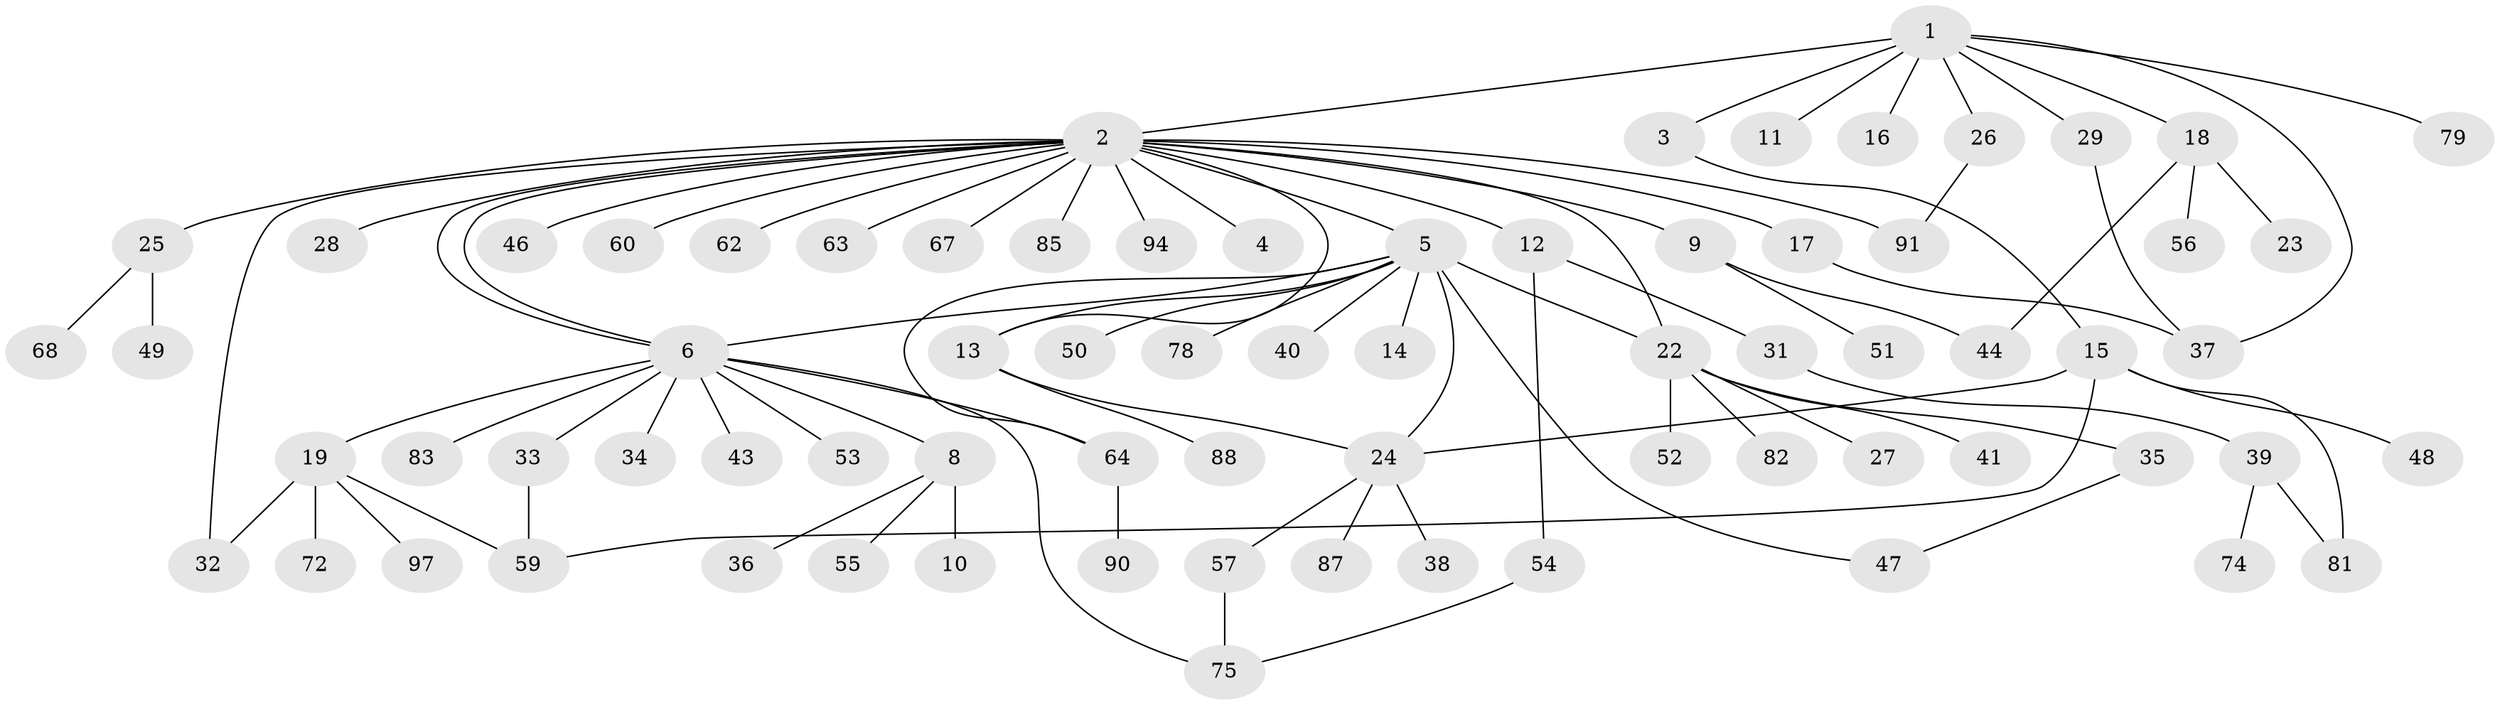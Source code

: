 // Generated by graph-tools (version 1.1) at 2025/51/02/27/25 19:51:56]
// undirected, 73 vertices, 90 edges
graph export_dot {
graph [start="1"]
  node [color=gray90,style=filled];
  1 [super="+80"];
  2 [super="+21"];
  3;
  4;
  5 [super="+7"];
  6 [super="+20"];
  8 [super="+58"];
  9;
  10;
  11;
  12;
  13 [super="+86"];
  14 [super="+96"];
  15 [super="+30"];
  16;
  17;
  18 [super="+61"];
  19 [super="+70"];
  22 [super="+73"];
  23;
  24 [super="+42"];
  25;
  26;
  27;
  28;
  29;
  31 [super="+45"];
  32 [super="+71"];
  33;
  34;
  35;
  36;
  37 [super="+69"];
  38;
  39 [super="+93"];
  40;
  41 [super="+89"];
  43;
  44;
  46 [super="+95"];
  47 [super="+76"];
  48;
  49;
  50;
  51 [super="+99"];
  52;
  53;
  54 [super="+65"];
  55;
  56 [super="+98"];
  57 [super="+92"];
  59 [super="+66"];
  60;
  62;
  63;
  64 [super="+84"];
  67;
  68;
  72 [super="+77"];
  74;
  75;
  78;
  79;
  81;
  82;
  83;
  85;
  87;
  88;
  90;
  91;
  94;
  97;
  1 -- 2 [weight=2];
  1 -- 3;
  1 -- 11;
  1 -- 16;
  1 -- 18;
  1 -- 26;
  1 -- 29;
  1 -- 37;
  1 -- 79;
  2 -- 4;
  2 -- 5;
  2 -- 6;
  2 -- 6;
  2 -- 9;
  2 -- 12;
  2 -- 13;
  2 -- 17;
  2 -- 22;
  2 -- 28;
  2 -- 32;
  2 -- 46;
  2 -- 60;
  2 -- 62;
  2 -- 63;
  2 -- 67;
  2 -- 85;
  2 -- 25;
  2 -- 91;
  2 -- 94;
  3 -- 15;
  5 -- 22;
  5 -- 24;
  5 -- 47;
  5 -- 64;
  5 -- 6;
  5 -- 40;
  5 -- 13;
  5 -- 14;
  5 -- 78;
  5 -- 50;
  6 -- 8;
  6 -- 19;
  6 -- 34;
  6 -- 43;
  6 -- 53;
  6 -- 64;
  6 -- 75;
  6 -- 83;
  6 -- 33;
  8 -- 10;
  8 -- 36;
  8 -- 55;
  9 -- 44;
  9 -- 51;
  12 -- 31;
  12 -- 54;
  13 -- 24;
  13 -- 88;
  15 -- 24;
  15 -- 48;
  15 -- 81;
  15 -- 59;
  17 -- 37;
  18 -- 23;
  18 -- 56;
  18 -- 44;
  19 -- 72;
  19 -- 97;
  19 -- 32;
  19 -- 59;
  22 -- 27;
  22 -- 35;
  22 -- 41;
  22 -- 52;
  22 -- 82;
  24 -- 38;
  24 -- 87;
  24 -- 57;
  25 -- 49;
  25 -- 68;
  26 -- 91;
  29 -- 37;
  31 -- 39;
  33 -- 59;
  35 -- 47;
  39 -- 74;
  39 -- 81;
  54 -- 75;
  57 -- 75;
  64 -- 90;
}

